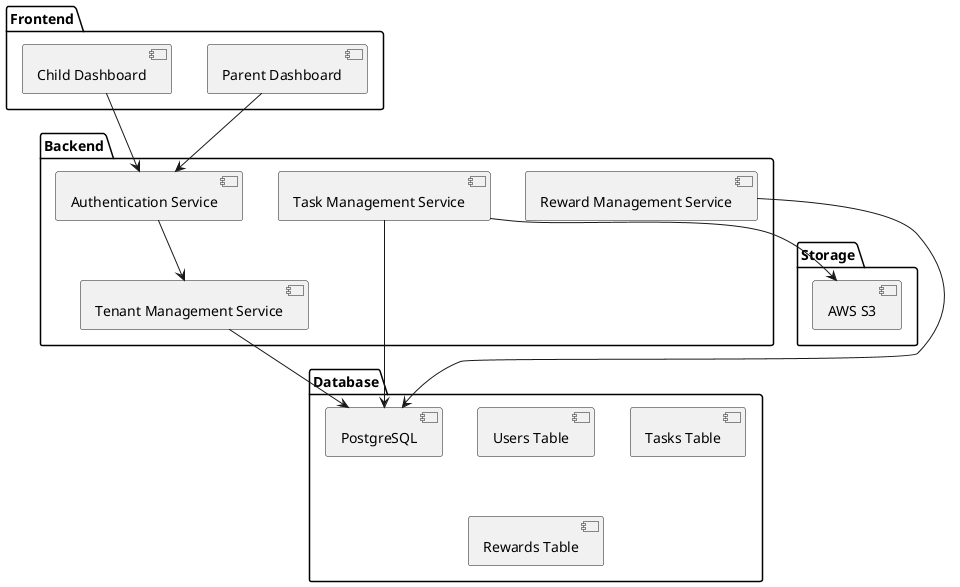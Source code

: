 @startuml
package "Frontend" {
  [Parent Dashboard]
  [Child Dashboard]
}

package "Backend" {
  [Authentication Service]
  [Tenant Management Service]
  [Task Management Service]
  [Reward Management Service]
}

package "Database" {
  [PostgreSQL]
  [Users Table]
  [Tasks Table]
  [Rewards Table]
}

package "Storage" {
  [AWS S3]
}

[Parent Dashboard] --> [Authentication Service]
[Child Dashboard] --> [Authentication Service]
[Authentication Service] --> [Tenant Management Service]
[Tenant Management Service] --> [PostgreSQL]
[Task Management Service] --> [PostgreSQL]
[Reward Management Service] --> [PostgreSQL]
[Task Management Service] --> [AWS S3]
@enduml
